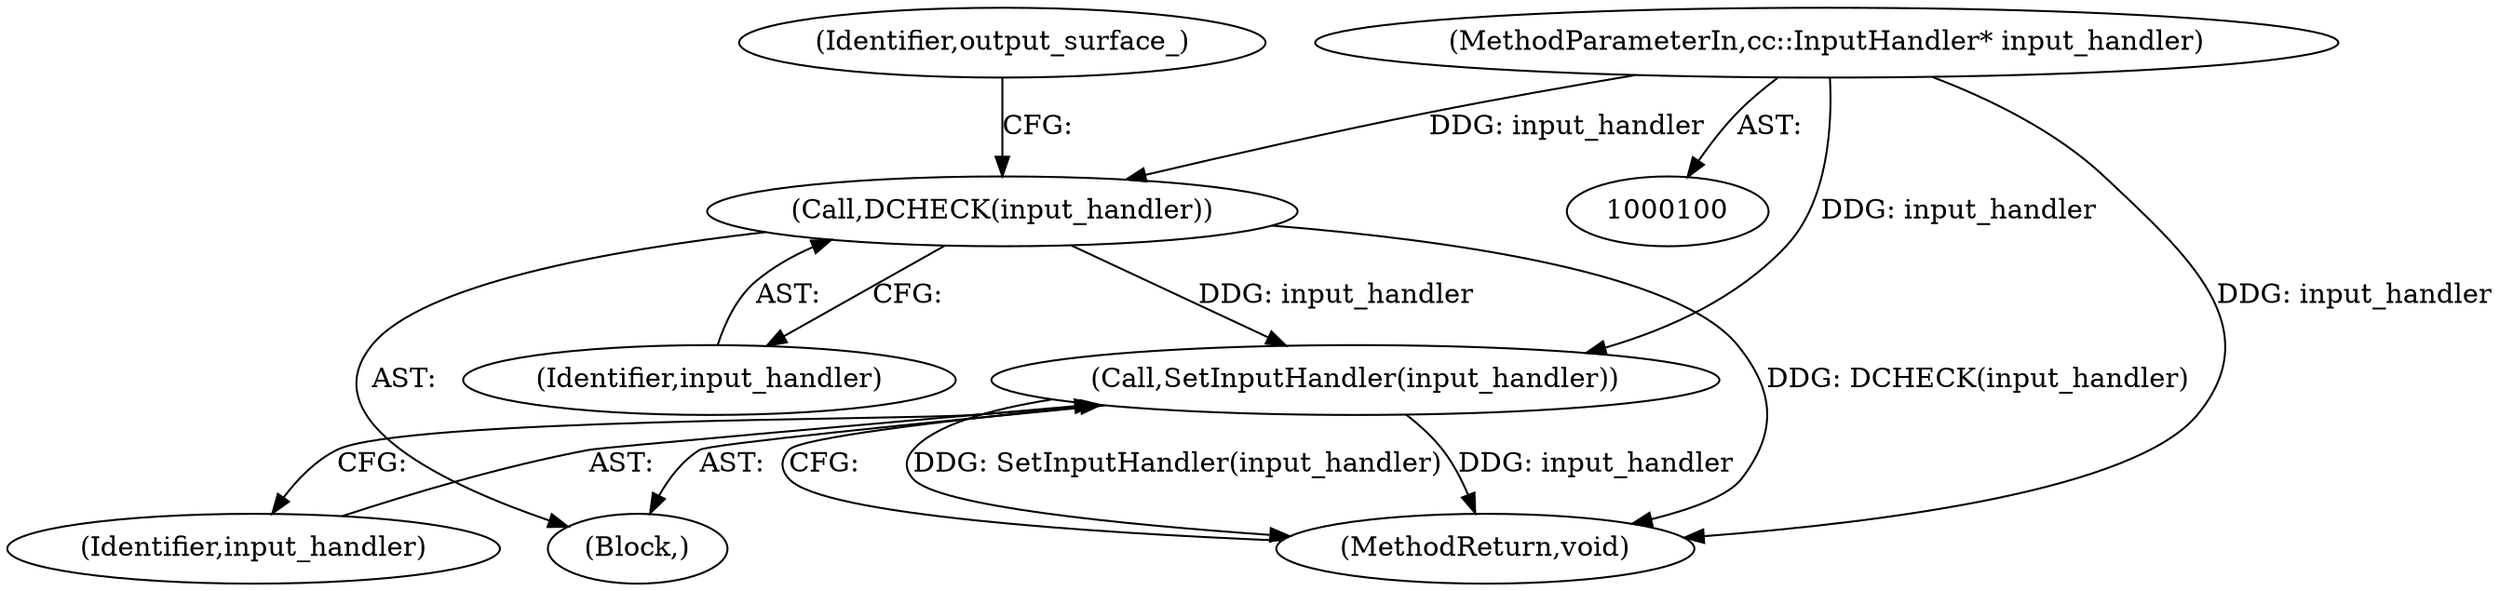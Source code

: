 digraph "1_Chrome_0e3d721470add955c056e3051614f58c7220e85b_4@del" {
"1000138" [label="(Call,SetInputHandler(input_handler))"];
"1000117" [label="(Call,DCHECK(input_handler))"];
"1000103" [label="(MethodParameterIn,cc::InputHandler* input_handler)"];
"1000104" [label="(Block,)"];
"1000139" [label="(Identifier,input_handler)"];
"1000138" [label="(Call,SetInputHandler(input_handler))"];
"1000120" [label="(Identifier,output_surface_)"];
"1000103" [label="(MethodParameterIn,cc::InputHandler* input_handler)"];
"1000118" [label="(Identifier,input_handler)"];
"1000140" [label="(MethodReturn,void)"];
"1000117" [label="(Call,DCHECK(input_handler))"];
"1000138" -> "1000104"  [label="AST: "];
"1000138" -> "1000139"  [label="CFG: "];
"1000139" -> "1000138"  [label="AST: "];
"1000140" -> "1000138"  [label="CFG: "];
"1000138" -> "1000140"  [label="DDG: SetInputHandler(input_handler)"];
"1000138" -> "1000140"  [label="DDG: input_handler"];
"1000117" -> "1000138"  [label="DDG: input_handler"];
"1000103" -> "1000138"  [label="DDG: input_handler"];
"1000117" -> "1000104"  [label="AST: "];
"1000117" -> "1000118"  [label="CFG: "];
"1000118" -> "1000117"  [label="AST: "];
"1000120" -> "1000117"  [label="CFG: "];
"1000117" -> "1000140"  [label="DDG: DCHECK(input_handler)"];
"1000103" -> "1000117"  [label="DDG: input_handler"];
"1000103" -> "1000100"  [label="AST: "];
"1000103" -> "1000140"  [label="DDG: input_handler"];
}
